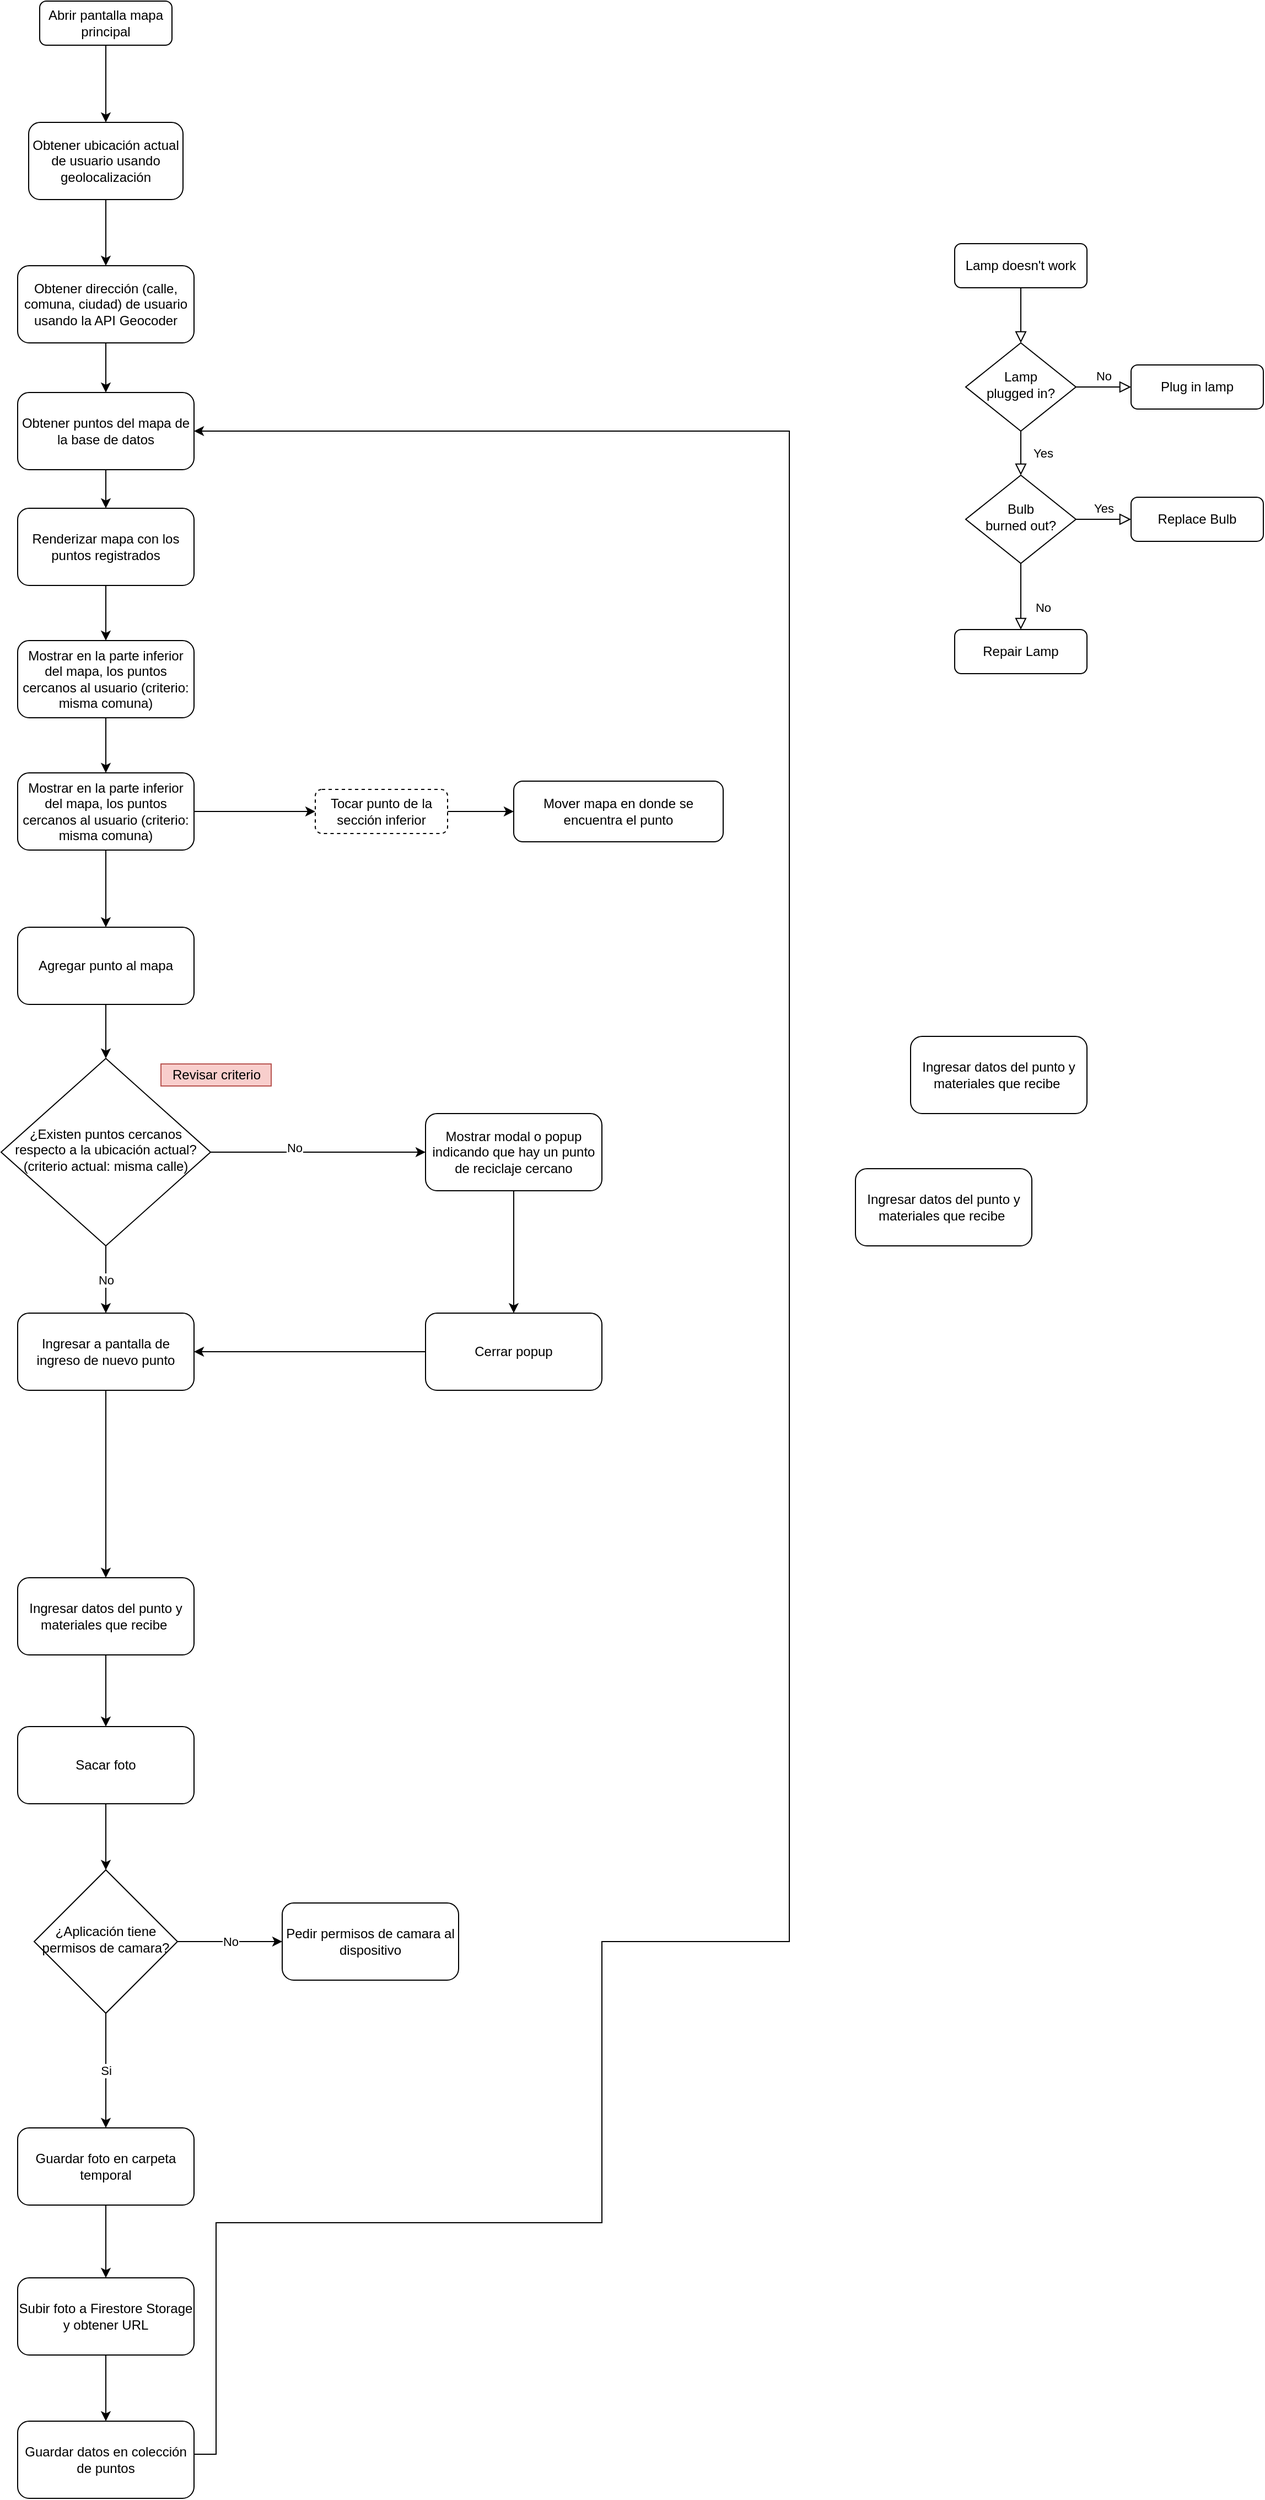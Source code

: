 <mxfile version="15.7.3" type="github">
  <diagram id="C5RBs43oDa-KdzZeNtuy" name="Page-1">
    <mxGraphModel dx="1381" dy="756" grid="1" gridSize="10" guides="1" tooltips="1" connect="1" arrows="1" fold="1" page="1" pageScale="1" pageWidth="827" pageHeight="1169" math="0" shadow="0">
      <root>
        <mxCell id="WIyWlLk6GJQsqaUBKTNV-0" />
        <mxCell id="WIyWlLk6GJQsqaUBKTNV-1" parent="WIyWlLk6GJQsqaUBKTNV-0" />
        <mxCell id="WIyWlLk6GJQsqaUBKTNV-2" value="" style="rounded=0;html=1;jettySize=auto;orthogonalLoop=1;fontSize=11;endArrow=block;endFill=0;endSize=8;strokeWidth=1;shadow=0;labelBackgroundColor=none;edgeStyle=orthogonalEdgeStyle;" parent="WIyWlLk6GJQsqaUBKTNV-1" source="WIyWlLk6GJQsqaUBKTNV-3" target="WIyWlLk6GJQsqaUBKTNV-6" edge="1">
          <mxGeometry relative="1" as="geometry" />
        </mxCell>
        <mxCell id="WIyWlLk6GJQsqaUBKTNV-3" value="Lamp doesn&#39;t work" style="rounded=1;whiteSpace=wrap;html=1;fontSize=12;glass=0;strokeWidth=1;shadow=0;" parent="WIyWlLk6GJQsqaUBKTNV-1" vertex="1">
          <mxGeometry x="1030" y="450" width="120" height="40" as="geometry" />
        </mxCell>
        <mxCell id="WIyWlLk6GJQsqaUBKTNV-4" value="Yes" style="rounded=0;html=1;jettySize=auto;orthogonalLoop=1;fontSize=11;endArrow=block;endFill=0;endSize=8;strokeWidth=1;shadow=0;labelBackgroundColor=none;edgeStyle=orthogonalEdgeStyle;" parent="WIyWlLk6GJQsqaUBKTNV-1" source="WIyWlLk6GJQsqaUBKTNV-6" target="WIyWlLk6GJQsqaUBKTNV-10" edge="1">
          <mxGeometry y="20" relative="1" as="geometry">
            <mxPoint as="offset" />
          </mxGeometry>
        </mxCell>
        <mxCell id="WIyWlLk6GJQsqaUBKTNV-5" value="No" style="edgeStyle=orthogonalEdgeStyle;rounded=0;html=1;jettySize=auto;orthogonalLoop=1;fontSize=11;endArrow=block;endFill=0;endSize=8;strokeWidth=1;shadow=0;labelBackgroundColor=none;" parent="WIyWlLk6GJQsqaUBKTNV-1" source="WIyWlLk6GJQsqaUBKTNV-6" target="WIyWlLk6GJQsqaUBKTNV-7" edge="1">
          <mxGeometry y="10" relative="1" as="geometry">
            <mxPoint as="offset" />
          </mxGeometry>
        </mxCell>
        <mxCell id="WIyWlLk6GJQsqaUBKTNV-6" value="Lamp&lt;br&gt;plugged in?" style="rhombus;whiteSpace=wrap;html=1;shadow=0;fontFamily=Helvetica;fontSize=12;align=center;strokeWidth=1;spacing=6;spacingTop=-4;" parent="WIyWlLk6GJQsqaUBKTNV-1" vertex="1">
          <mxGeometry x="1040" y="540" width="100" height="80" as="geometry" />
        </mxCell>
        <mxCell id="WIyWlLk6GJQsqaUBKTNV-7" value="Plug in lamp" style="rounded=1;whiteSpace=wrap;html=1;fontSize=12;glass=0;strokeWidth=1;shadow=0;" parent="WIyWlLk6GJQsqaUBKTNV-1" vertex="1">
          <mxGeometry x="1190" y="560" width="120" height="40" as="geometry" />
        </mxCell>
        <mxCell id="WIyWlLk6GJQsqaUBKTNV-8" value="No" style="rounded=0;html=1;jettySize=auto;orthogonalLoop=1;fontSize=11;endArrow=block;endFill=0;endSize=8;strokeWidth=1;shadow=0;labelBackgroundColor=none;edgeStyle=orthogonalEdgeStyle;" parent="WIyWlLk6GJQsqaUBKTNV-1" source="WIyWlLk6GJQsqaUBKTNV-10" target="WIyWlLk6GJQsqaUBKTNV-11" edge="1">
          <mxGeometry x="0.333" y="20" relative="1" as="geometry">
            <mxPoint as="offset" />
          </mxGeometry>
        </mxCell>
        <mxCell id="WIyWlLk6GJQsqaUBKTNV-9" value="Yes" style="edgeStyle=orthogonalEdgeStyle;rounded=0;html=1;jettySize=auto;orthogonalLoop=1;fontSize=11;endArrow=block;endFill=0;endSize=8;strokeWidth=1;shadow=0;labelBackgroundColor=none;" parent="WIyWlLk6GJQsqaUBKTNV-1" source="WIyWlLk6GJQsqaUBKTNV-10" target="WIyWlLk6GJQsqaUBKTNV-12" edge="1">
          <mxGeometry y="10" relative="1" as="geometry">
            <mxPoint as="offset" />
          </mxGeometry>
        </mxCell>
        <mxCell id="WIyWlLk6GJQsqaUBKTNV-10" value="Bulb&lt;br&gt;burned out?" style="rhombus;whiteSpace=wrap;html=1;shadow=0;fontFamily=Helvetica;fontSize=12;align=center;strokeWidth=1;spacing=6;spacingTop=-4;" parent="WIyWlLk6GJQsqaUBKTNV-1" vertex="1">
          <mxGeometry x="1040" y="660" width="100" height="80" as="geometry" />
        </mxCell>
        <mxCell id="WIyWlLk6GJQsqaUBKTNV-11" value="Repair Lamp" style="rounded=1;whiteSpace=wrap;html=1;fontSize=12;glass=0;strokeWidth=1;shadow=0;" parent="WIyWlLk6GJQsqaUBKTNV-1" vertex="1">
          <mxGeometry x="1030" y="800" width="120" height="40" as="geometry" />
        </mxCell>
        <mxCell id="WIyWlLk6GJQsqaUBKTNV-12" value="Replace Bulb" style="rounded=1;whiteSpace=wrap;html=1;fontSize=12;glass=0;strokeWidth=1;shadow=0;" parent="WIyWlLk6GJQsqaUBKTNV-1" vertex="1">
          <mxGeometry x="1190" y="680" width="120" height="40" as="geometry" />
        </mxCell>
        <mxCell id="cBmtX6jF3REOD7KiE7eu-2" style="edgeStyle=orthogonalEdgeStyle;rounded=0;orthogonalLoop=1;jettySize=auto;html=1;" edge="1" parent="WIyWlLk6GJQsqaUBKTNV-1" source="cBmtX6jF3REOD7KiE7eu-0" target="cBmtX6jF3REOD7KiE7eu-1">
          <mxGeometry relative="1" as="geometry" />
        </mxCell>
        <mxCell id="cBmtX6jF3REOD7KiE7eu-0" value="Abrir pantalla mapa principal" style="rounded=1;whiteSpace=wrap;html=1;fontSize=12;glass=0;strokeWidth=1;shadow=0;" vertex="1" parent="WIyWlLk6GJQsqaUBKTNV-1">
          <mxGeometry x="200" y="230" width="120" height="40" as="geometry" />
        </mxCell>
        <mxCell id="cBmtX6jF3REOD7KiE7eu-4" style="edgeStyle=orthogonalEdgeStyle;rounded=0;orthogonalLoop=1;jettySize=auto;html=1;" edge="1" parent="WIyWlLk6GJQsqaUBKTNV-1" source="cBmtX6jF3REOD7KiE7eu-1" target="cBmtX6jF3REOD7KiE7eu-3">
          <mxGeometry relative="1" as="geometry" />
        </mxCell>
        <mxCell id="cBmtX6jF3REOD7KiE7eu-1" value="Obtener ubicación actual de usuario usando geolocalización" style="rounded=1;whiteSpace=wrap;html=1;fontSize=12;glass=0;strokeWidth=1;shadow=0;" vertex="1" parent="WIyWlLk6GJQsqaUBKTNV-1">
          <mxGeometry x="190" y="340" width="140" height="70" as="geometry" />
        </mxCell>
        <mxCell id="cBmtX6jF3REOD7KiE7eu-6" style="edgeStyle=orthogonalEdgeStyle;rounded=0;orthogonalLoop=1;jettySize=auto;html=1;" edge="1" parent="WIyWlLk6GJQsqaUBKTNV-1" source="cBmtX6jF3REOD7KiE7eu-3" target="cBmtX6jF3REOD7KiE7eu-5">
          <mxGeometry relative="1" as="geometry" />
        </mxCell>
        <mxCell id="cBmtX6jF3REOD7KiE7eu-3" value="Obtener dirección (calle, comuna, ciudad) de usuario usando la API Geocoder" style="rounded=1;whiteSpace=wrap;html=1;fontSize=12;glass=0;strokeWidth=1;shadow=0;" vertex="1" parent="WIyWlLk6GJQsqaUBKTNV-1">
          <mxGeometry x="180" y="470" width="160" height="70" as="geometry" />
        </mxCell>
        <mxCell id="cBmtX6jF3REOD7KiE7eu-8" style="edgeStyle=orthogonalEdgeStyle;rounded=0;orthogonalLoop=1;jettySize=auto;html=1;entryX=0.5;entryY=0;entryDx=0;entryDy=0;" edge="1" parent="WIyWlLk6GJQsqaUBKTNV-1" source="cBmtX6jF3REOD7KiE7eu-5" target="cBmtX6jF3REOD7KiE7eu-14">
          <mxGeometry relative="1" as="geometry">
            <mxPoint x="260" y="730" as="targetPoint" />
          </mxGeometry>
        </mxCell>
        <mxCell id="cBmtX6jF3REOD7KiE7eu-5" value="Obtener puntos del mapa de la base de datos" style="rounded=1;whiteSpace=wrap;html=1;fontSize=12;glass=0;strokeWidth=1;shadow=0;" vertex="1" parent="WIyWlLk6GJQsqaUBKTNV-1">
          <mxGeometry x="180" y="585" width="160" height="70" as="geometry" />
        </mxCell>
        <mxCell id="cBmtX6jF3REOD7KiE7eu-11" style="edgeStyle=orthogonalEdgeStyle;rounded=0;orthogonalLoop=1;jettySize=auto;html=1;" edge="1" parent="WIyWlLk6GJQsqaUBKTNV-1" source="cBmtX6jF3REOD7KiE7eu-7" target="cBmtX6jF3REOD7KiE7eu-9">
          <mxGeometry relative="1" as="geometry" />
        </mxCell>
        <mxCell id="cBmtX6jF3REOD7KiE7eu-7" value="Mostrar en la parte inferior del mapa, los puntos cercanos al usuario (criterio: misma comuna)" style="rounded=1;whiteSpace=wrap;html=1;fontSize=12;glass=0;strokeWidth=1;shadow=0;" vertex="1" parent="WIyWlLk6GJQsqaUBKTNV-1">
          <mxGeometry x="180" y="810" width="160" height="70" as="geometry" />
        </mxCell>
        <mxCell id="cBmtX6jF3REOD7KiE7eu-13" style="edgeStyle=orthogonalEdgeStyle;rounded=0;orthogonalLoop=1;jettySize=auto;html=1;" edge="1" parent="WIyWlLk6GJQsqaUBKTNV-1" source="cBmtX6jF3REOD7KiE7eu-9" target="cBmtX6jF3REOD7KiE7eu-20">
          <mxGeometry relative="1" as="geometry">
            <mxPoint x="260" y="1050" as="targetPoint" />
          </mxGeometry>
        </mxCell>
        <mxCell id="cBmtX6jF3REOD7KiE7eu-17" style="edgeStyle=orthogonalEdgeStyle;rounded=0;orthogonalLoop=1;jettySize=auto;html=1;entryX=0;entryY=0.5;entryDx=0;entryDy=0;" edge="1" parent="WIyWlLk6GJQsqaUBKTNV-1" source="cBmtX6jF3REOD7KiE7eu-9" target="cBmtX6jF3REOD7KiE7eu-16">
          <mxGeometry relative="1" as="geometry">
            <mxPoint x="470" y="965" as="targetPoint" />
          </mxGeometry>
        </mxCell>
        <mxCell id="cBmtX6jF3REOD7KiE7eu-9" value="Mostrar en la parte inferior del mapa, los puntos cercanos al usuario (criterio: misma comuna)" style="rounded=1;whiteSpace=wrap;html=1;fontSize=12;glass=0;strokeWidth=1;shadow=0;" vertex="1" parent="WIyWlLk6GJQsqaUBKTNV-1">
          <mxGeometry x="180" y="930" width="160" height="70" as="geometry" />
        </mxCell>
        <mxCell id="cBmtX6jF3REOD7KiE7eu-15" style="edgeStyle=orthogonalEdgeStyle;rounded=0;orthogonalLoop=1;jettySize=auto;html=1;" edge="1" parent="WIyWlLk6GJQsqaUBKTNV-1" source="cBmtX6jF3REOD7KiE7eu-14" target="cBmtX6jF3REOD7KiE7eu-7">
          <mxGeometry relative="1" as="geometry" />
        </mxCell>
        <mxCell id="cBmtX6jF3REOD7KiE7eu-14" value="Renderizar mapa con los puntos registrados" style="rounded=1;whiteSpace=wrap;html=1;fontSize=12;glass=0;strokeWidth=1;shadow=0;" vertex="1" parent="WIyWlLk6GJQsqaUBKTNV-1">
          <mxGeometry x="180" y="690" width="160" height="70" as="geometry" />
        </mxCell>
        <mxCell id="cBmtX6jF3REOD7KiE7eu-19" style="edgeStyle=orthogonalEdgeStyle;rounded=0;orthogonalLoop=1;jettySize=auto;html=1;" edge="1" parent="WIyWlLk6GJQsqaUBKTNV-1" source="cBmtX6jF3REOD7KiE7eu-16" target="cBmtX6jF3REOD7KiE7eu-18">
          <mxGeometry relative="1" as="geometry" />
        </mxCell>
        <mxCell id="cBmtX6jF3REOD7KiE7eu-16" value="Tocar punto de la sección inferior" style="rounded=1;whiteSpace=wrap;html=1;fontSize=12;glass=0;strokeWidth=1;shadow=0;dashed=1;" vertex="1" parent="WIyWlLk6GJQsqaUBKTNV-1">
          <mxGeometry x="450" y="945" width="120" height="40" as="geometry" />
        </mxCell>
        <mxCell id="cBmtX6jF3REOD7KiE7eu-18" value="Mover mapa en donde se encuentra el punto" style="rounded=1;whiteSpace=wrap;html=1;fontSize=12;glass=0;strokeWidth=1;shadow=0;" vertex="1" parent="WIyWlLk6GJQsqaUBKTNV-1">
          <mxGeometry x="630" y="937.5" width="190" height="55" as="geometry" />
        </mxCell>
        <mxCell id="cBmtX6jF3REOD7KiE7eu-22" style="edgeStyle=orthogonalEdgeStyle;rounded=0;orthogonalLoop=1;jettySize=auto;html=1;" edge="1" parent="WIyWlLk6GJQsqaUBKTNV-1" source="cBmtX6jF3REOD7KiE7eu-20" target="cBmtX6jF3REOD7KiE7eu-38">
          <mxGeometry relative="1" as="geometry">
            <mxPoint x="260" y="1230" as="targetPoint" />
          </mxGeometry>
        </mxCell>
        <mxCell id="cBmtX6jF3REOD7KiE7eu-20" value="Agregar punto al mapa" style="rounded=1;whiteSpace=wrap;html=1;fontSize=12;glass=0;strokeWidth=1;shadow=0;" vertex="1" parent="WIyWlLk6GJQsqaUBKTNV-1">
          <mxGeometry x="180" y="1070" width="160" height="70" as="geometry" />
        </mxCell>
        <mxCell id="cBmtX6jF3REOD7KiE7eu-24" style="edgeStyle=orthogonalEdgeStyle;rounded=0;orthogonalLoop=1;jettySize=auto;html=1;exitX=0.5;exitY=1;exitDx=0;exitDy=0;" edge="1" parent="WIyWlLk6GJQsqaUBKTNV-1" source="cBmtX6jF3REOD7KiE7eu-21" target="cBmtX6jF3REOD7KiE7eu-23">
          <mxGeometry relative="1" as="geometry">
            <mxPoint x="240" y="1740" as="sourcePoint" />
          </mxGeometry>
        </mxCell>
        <mxCell id="cBmtX6jF3REOD7KiE7eu-21" value="Ingresar datos del punto y materiales que recibe&amp;nbsp;" style="rounded=1;whiteSpace=wrap;html=1;fontSize=12;glass=0;strokeWidth=1;shadow=0;" vertex="1" parent="WIyWlLk6GJQsqaUBKTNV-1">
          <mxGeometry x="180" y="1660" width="160" height="70" as="geometry" />
        </mxCell>
        <mxCell id="cBmtX6jF3REOD7KiE7eu-26" style="edgeStyle=orthogonalEdgeStyle;rounded=0;orthogonalLoop=1;jettySize=auto;html=1;" edge="1" parent="WIyWlLk6GJQsqaUBKTNV-1" source="cBmtX6jF3REOD7KiE7eu-23" target="cBmtX6jF3REOD7KiE7eu-25">
          <mxGeometry relative="1" as="geometry" />
        </mxCell>
        <mxCell id="cBmtX6jF3REOD7KiE7eu-23" value="Sacar foto" style="rounded=1;whiteSpace=wrap;html=1;fontSize=12;glass=0;strokeWidth=1;shadow=0;" vertex="1" parent="WIyWlLk6GJQsqaUBKTNV-1">
          <mxGeometry x="180" y="1795" width="160" height="70" as="geometry" />
        </mxCell>
        <mxCell id="cBmtX6jF3REOD7KiE7eu-27" value="No" style="edgeStyle=orthogonalEdgeStyle;rounded=0;orthogonalLoop=1;jettySize=auto;html=1;entryX=0;entryY=0.5;entryDx=0;entryDy=0;" edge="1" parent="WIyWlLk6GJQsqaUBKTNV-1" source="cBmtX6jF3REOD7KiE7eu-25" target="cBmtX6jF3REOD7KiE7eu-28">
          <mxGeometry relative="1" as="geometry">
            <mxPoint x="440" y="1780" as="targetPoint" />
          </mxGeometry>
        </mxCell>
        <mxCell id="cBmtX6jF3REOD7KiE7eu-29" value="Si" style="edgeStyle=orthogonalEdgeStyle;rounded=0;orthogonalLoop=1;jettySize=auto;html=1;" edge="1" parent="WIyWlLk6GJQsqaUBKTNV-1" source="cBmtX6jF3REOD7KiE7eu-25" target="cBmtX6jF3REOD7KiE7eu-30">
          <mxGeometry relative="1" as="geometry">
            <mxPoint x="260" y="2165" as="targetPoint" />
          </mxGeometry>
        </mxCell>
        <mxCell id="cBmtX6jF3REOD7KiE7eu-25" value="¿Aplicación tiene permisos de camara?" style="rhombus;whiteSpace=wrap;html=1;shadow=0;fontFamily=Helvetica;fontSize=12;align=center;strokeWidth=1;spacing=6;spacingTop=-4;" vertex="1" parent="WIyWlLk6GJQsqaUBKTNV-1">
          <mxGeometry x="195" y="1925" width="130" height="130" as="geometry" />
        </mxCell>
        <mxCell id="cBmtX6jF3REOD7KiE7eu-28" value="Pedir permisos de camara al dispositivo" style="rounded=1;whiteSpace=wrap;html=1;fontSize=12;glass=0;strokeWidth=1;shadow=0;" vertex="1" parent="WIyWlLk6GJQsqaUBKTNV-1">
          <mxGeometry x="420" y="1955" width="160" height="70" as="geometry" />
        </mxCell>
        <mxCell id="cBmtX6jF3REOD7KiE7eu-32" style="edgeStyle=orthogonalEdgeStyle;rounded=0;orthogonalLoop=1;jettySize=auto;html=1;" edge="1" parent="WIyWlLk6GJQsqaUBKTNV-1" source="cBmtX6jF3REOD7KiE7eu-30" target="cBmtX6jF3REOD7KiE7eu-31">
          <mxGeometry relative="1" as="geometry" />
        </mxCell>
        <mxCell id="cBmtX6jF3REOD7KiE7eu-30" value="Guardar foto en carpeta temporal" style="rounded=1;whiteSpace=wrap;html=1;fontSize=12;glass=0;strokeWidth=1;shadow=0;" vertex="1" parent="WIyWlLk6GJQsqaUBKTNV-1">
          <mxGeometry x="180" y="2159" width="160" height="70" as="geometry" />
        </mxCell>
        <mxCell id="cBmtX6jF3REOD7KiE7eu-34" style="edgeStyle=orthogonalEdgeStyle;rounded=0;orthogonalLoop=1;jettySize=auto;html=1;" edge="1" parent="WIyWlLk6GJQsqaUBKTNV-1" source="cBmtX6jF3REOD7KiE7eu-31" target="cBmtX6jF3REOD7KiE7eu-33">
          <mxGeometry relative="1" as="geometry" />
        </mxCell>
        <mxCell id="cBmtX6jF3REOD7KiE7eu-31" value="Subir foto a Firestore Storage y obtener URL" style="rounded=1;whiteSpace=wrap;html=1;fontSize=12;glass=0;strokeWidth=1;shadow=0;" vertex="1" parent="WIyWlLk6GJQsqaUBKTNV-1">
          <mxGeometry x="180" y="2295" width="160" height="70" as="geometry" />
        </mxCell>
        <mxCell id="cBmtX6jF3REOD7KiE7eu-35" style="edgeStyle=orthogonalEdgeStyle;rounded=0;orthogonalLoop=1;jettySize=auto;html=1;entryX=1;entryY=0.5;entryDx=0;entryDy=0;" edge="1" parent="WIyWlLk6GJQsqaUBKTNV-1" source="cBmtX6jF3REOD7KiE7eu-33" target="cBmtX6jF3REOD7KiE7eu-5">
          <mxGeometry relative="1" as="geometry">
            <Array as="points">
              <mxPoint x="360" y="2455" />
              <mxPoint x="360" y="2245" />
              <mxPoint x="710" y="2245" />
              <mxPoint x="710" y="1990" />
              <mxPoint x="880" y="1990" />
              <mxPoint x="880" y="620" />
            </Array>
          </mxGeometry>
        </mxCell>
        <mxCell id="cBmtX6jF3REOD7KiE7eu-33" value="Guardar datos en colección de puntos" style="rounded=1;whiteSpace=wrap;html=1;fontSize=12;glass=0;strokeWidth=1;shadow=0;" vertex="1" parent="WIyWlLk6GJQsqaUBKTNV-1">
          <mxGeometry x="180" y="2425" width="160" height="70" as="geometry" />
        </mxCell>
        <mxCell id="cBmtX6jF3REOD7KiE7eu-36" value="Ingresar datos del punto y materiales que recibe&amp;nbsp;" style="rounded=1;whiteSpace=wrap;html=1;fontSize=12;glass=0;strokeWidth=1;shadow=0;" vertex="1" parent="WIyWlLk6GJQsqaUBKTNV-1">
          <mxGeometry x="990" y="1169" width="160" height="70" as="geometry" />
        </mxCell>
        <mxCell id="cBmtX6jF3REOD7KiE7eu-37" value="Ingresar datos del punto y materiales que recibe&amp;nbsp;" style="rounded=1;whiteSpace=wrap;html=1;fontSize=12;glass=0;strokeWidth=1;shadow=0;" vertex="1" parent="WIyWlLk6GJQsqaUBKTNV-1">
          <mxGeometry x="940" y="1289" width="160" height="70" as="geometry" />
        </mxCell>
        <mxCell id="cBmtX6jF3REOD7KiE7eu-40" value="No" style="edgeStyle=orthogonalEdgeStyle;rounded=0;orthogonalLoop=1;jettySize=auto;html=1;" edge="1" parent="WIyWlLk6GJQsqaUBKTNV-1" source="cBmtX6jF3REOD7KiE7eu-38" target="cBmtX6jF3REOD7KiE7eu-41">
          <mxGeometry relative="1" as="geometry">
            <mxPoint x="260" y="1400" as="targetPoint" />
          </mxGeometry>
        </mxCell>
        <mxCell id="cBmtX6jF3REOD7KiE7eu-43" style="edgeStyle=orthogonalEdgeStyle;rounded=0;orthogonalLoop=1;jettySize=auto;html=1;" edge="1" parent="WIyWlLk6GJQsqaUBKTNV-1" source="cBmtX6jF3REOD7KiE7eu-38" target="cBmtX6jF3REOD7KiE7eu-42">
          <mxGeometry relative="1" as="geometry" />
        </mxCell>
        <mxCell id="cBmtX6jF3REOD7KiE7eu-44" value="No" style="edgeLabel;html=1;align=center;verticalAlign=middle;resizable=0;points=[];" vertex="1" connectable="0" parent="cBmtX6jF3REOD7KiE7eu-43">
          <mxGeometry x="-0.221" y="4" relative="1" as="geometry">
            <mxPoint as="offset" />
          </mxGeometry>
        </mxCell>
        <mxCell id="cBmtX6jF3REOD7KiE7eu-38" value="¿Existen puntos cercanos respecto a la ubicación actual? (criterio actual: misma calle)" style="rhombus;whiteSpace=wrap;html=1;shadow=0;fontFamily=Helvetica;fontSize=12;align=center;strokeWidth=1;spacing=6;spacingTop=-4;" vertex="1" parent="WIyWlLk6GJQsqaUBKTNV-1">
          <mxGeometry x="165" y="1189" width="190" height="170" as="geometry" />
        </mxCell>
        <mxCell id="cBmtX6jF3REOD7KiE7eu-39" value="Revisar criterio" style="text;html=1;align=center;verticalAlign=middle;resizable=0;points=[];autosize=1;strokeColor=#b85450;fillColor=#f8cecc;" vertex="1" parent="WIyWlLk6GJQsqaUBKTNV-1">
          <mxGeometry x="310" y="1194" width="100" height="20" as="geometry" />
        </mxCell>
        <mxCell id="cBmtX6jF3REOD7KiE7eu-48" style="edgeStyle=orthogonalEdgeStyle;rounded=0;orthogonalLoop=1;jettySize=auto;html=1;" edge="1" parent="WIyWlLk6GJQsqaUBKTNV-1" source="cBmtX6jF3REOD7KiE7eu-41" target="cBmtX6jF3REOD7KiE7eu-21">
          <mxGeometry relative="1" as="geometry" />
        </mxCell>
        <mxCell id="cBmtX6jF3REOD7KiE7eu-41" value="Ingresar a pantalla de ingreso de nuevo punto" style="rounded=1;whiteSpace=wrap;html=1;fontSize=12;glass=0;strokeWidth=1;shadow=0;" vertex="1" parent="WIyWlLk6GJQsqaUBKTNV-1">
          <mxGeometry x="180" y="1420" width="160" height="70" as="geometry" />
        </mxCell>
        <mxCell id="cBmtX6jF3REOD7KiE7eu-46" style="edgeStyle=orthogonalEdgeStyle;rounded=0;orthogonalLoop=1;jettySize=auto;html=1;" edge="1" parent="WIyWlLk6GJQsqaUBKTNV-1" source="cBmtX6jF3REOD7KiE7eu-42" target="cBmtX6jF3REOD7KiE7eu-45">
          <mxGeometry relative="1" as="geometry" />
        </mxCell>
        <mxCell id="cBmtX6jF3REOD7KiE7eu-42" value="Mostrar modal o popup indicando que hay un punto de reciclaje cercano" style="rounded=1;whiteSpace=wrap;html=1;fontSize=12;glass=0;strokeWidth=1;shadow=0;" vertex="1" parent="WIyWlLk6GJQsqaUBKTNV-1">
          <mxGeometry x="550" y="1239" width="160" height="70" as="geometry" />
        </mxCell>
        <mxCell id="cBmtX6jF3REOD7KiE7eu-47" style="edgeStyle=orthogonalEdgeStyle;rounded=0;orthogonalLoop=1;jettySize=auto;html=1;entryX=1;entryY=0.5;entryDx=0;entryDy=0;" edge="1" parent="WIyWlLk6GJQsqaUBKTNV-1" source="cBmtX6jF3REOD7KiE7eu-45" target="cBmtX6jF3REOD7KiE7eu-41">
          <mxGeometry relative="1" as="geometry" />
        </mxCell>
        <mxCell id="cBmtX6jF3REOD7KiE7eu-45" value="Cerrar popup" style="rounded=1;whiteSpace=wrap;html=1;fontSize=12;glass=0;strokeWidth=1;shadow=0;" vertex="1" parent="WIyWlLk6GJQsqaUBKTNV-1">
          <mxGeometry x="550" y="1420" width="160" height="70" as="geometry" />
        </mxCell>
      </root>
    </mxGraphModel>
  </diagram>
</mxfile>
